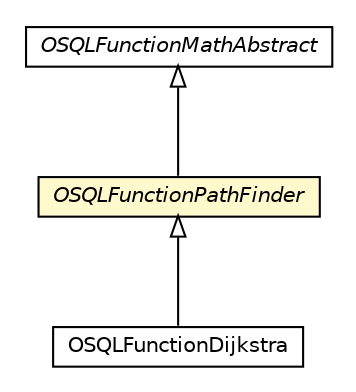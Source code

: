 #!/usr/local/bin/dot
#
# Class diagram 
# Generated by UMLGraph version R5_6-24-gf6e263 (http://www.umlgraph.org/)
#

digraph G {
	edge [fontname="Helvetica",fontsize=10,labelfontname="Helvetica",labelfontsize=10];
	node [fontname="Helvetica",fontsize=10,shape=plaintext];
	nodesep=0.25;
	ranksep=0.5;
	// com.orientechnologies.orient.core.sql.functions.math.OSQLFunctionMathAbstract
	c3392603 [label=<<table title="com.orientechnologies.orient.core.sql.functions.math.OSQLFunctionMathAbstract" border="0" cellborder="1" cellspacing="0" cellpadding="2" port="p" href="../../../core/sql/functions/math/OSQLFunctionMathAbstract.html">
		<tr><td><table border="0" cellspacing="0" cellpadding="1">
<tr><td align="center" balign="center"><font face="Helvetica-Oblique"> OSQLFunctionMathAbstract </font></td></tr>
		</table></td></tr>
		</table>>, URL="../../../core/sql/functions/math/OSQLFunctionMathAbstract.html", fontname="Helvetica", fontcolor="black", fontsize=10.0];
	// com.orientechnologies.orient.graph.sql.functions.OSQLFunctionPathFinder
	c3393528 [label=<<table title="com.orientechnologies.orient.graph.sql.functions.OSQLFunctionPathFinder" border="0" cellborder="1" cellspacing="0" cellpadding="2" port="p" bgcolor="lemonChiffon" href="./OSQLFunctionPathFinder.html">
		<tr><td><table border="0" cellspacing="0" cellpadding="1">
<tr><td align="center" balign="center"><font face="Helvetica-Oblique"> OSQLFunctionPathFinder </font></td></tr>
		</table></td></tr>
		</table>>, URL="./OSQLFunctionPathFinder.html", fontname="Helvetica", fontcolor="black", fontsize=10.0];
	// com.orientechnologies.orient.graph.sql.functions.OSQLFunctionDijkstra
	c3393534 [label=<<table title="com.orientechnologies.orient.graph.sql.functions.OSQLFunctionDijkstra" border="0" cellborder="1" cellspacing="0" cellpadding="2" port="p" href="./OSQLFunctionDijkstra.html">
		<tr><td><table border="0" cellspacing="0" cellpadding="1">
<tr><td align="center" balign="center"> OSQLFunctionDijkstra </td></tr>
		</table></td></tr>
		</table>>, URL="./OSQLFunctionDijkstra.html", fontname="Helvetica", fontcolor="black", fontsize=10.0];
	//com.orientechnologies.orient.graph.sql.functions.OSQLFunctionPathFinder extends com.orientechnologies.orient.core.sql.functions.math.OSQLFunctionMathAbstract
	c3392603:p -> c3393528:p [dir=back,arrowtail=empty];
	//com.orientechnologies.orient.graph.sql.functions.OSQLFunctionDijkstra extends com.orientechnologies.orient.graph.sql.functions.OSQLFunctionPathFinder
	c3393528:p -> c3393534:p [dir=back,arrowtail=empty];
}

